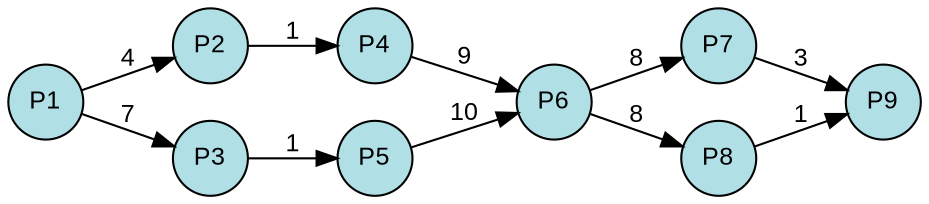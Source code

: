 digraph {
  splines=true;
node [margin=0 fontname=arial fontcolor=black fontsize=12 shape=circle width=0.5 fixedsize=true style=filled fillcolor=powderblue]
  1 [label="P1"]
  2 [label="P2"]
  3 [label="P3"]
  4 [label="P4"]
  5 [label="P5"]
  6 [label="P6"]
  7 [label="P7"]
  8 [label="P8"]
  9 [label="P9"]
rankdir=LR
edge [margin=0 fontname=arial fontcolor=black fontsize=12]
	1 -> 2 [label="4"]
	1 -> 3 [label="7"]
	2 -> 4 [label="1"]
	3 -> 5 [label="1"]
	4 -> 6 [label="9"]
	5 -> 6 [label="10"]
	6 -> 7 [label="8"]
	6 -> 8 [label="8"]
	7 -> 9 [label="3"]
	8 -> 9 [label="1"]
	{rank=same  1 }
	{rank=same  2, 3 }
	{rank=same  4, 5 }
	{rank=same  6 }
	{rank=same  7, 8 }
	{rank=same  9 }
} 
